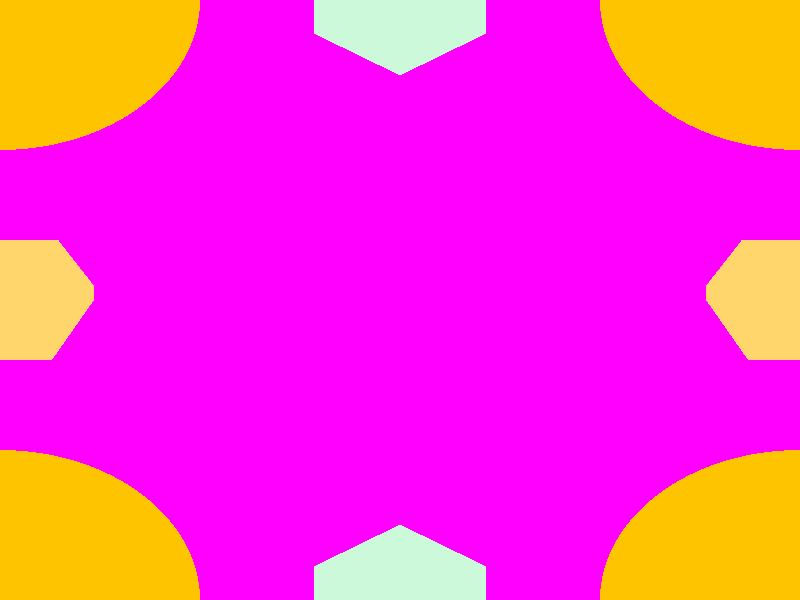 // PoVRay 3.7 Scene File " ... .pov"
// author:  redGuff
// date:    04/W01/2021                    
// +w128 +h128
// +w256 +h256
//--------------------------------------------------------------------------
#version 3.7;
global_settings{ assumed_gamma 1.0 }
#default{ finish{ ambient 0.1 diffuse 0.9 }} 
//--------------------------------------------------------------------------
#include "colors.inc"
#include "textures.inc"
#include "glass.inc"
#include "metals.inc"
#include "golds.inc"
#include "stones.inc"
#include "woods.inc"
#include "shapes.inc"
#include "shapes2.inc"
#include "functions.inc"
#include "math.inc"
#include "transforms.inc"
//--------------------------------------------------------------------------
// camera ------------------------------------------------------------------  

// orthographic projection using parallel camera rays
// Could be used to render a planar image map, for example 
  
camera {
  orthographic
  location <0,0,-10>    // position & direction of view
  look_at  <0,0,0>
  right 1*x            // horizontal size of view
  up 1*y               // vertical size of view
}

box {                  // this box fits exactly in view with:
// right 1*x            // horizontal size of view
 // up 1*y               // vertical size of view

  <-0.5, -0.5, 0>, <0.5, 0.5, 0>
  texture { pigment { rgb <1, 0, 1> } }
}




// sun ---------------------------------------------------------------------
light_source{< -3000, 3000, -3000> color White}

//--------------------------------------------------------------------------
//---------------------------- objects in scene ----------------------------
//--------------------------------------------------------------------------
// Change that:
#declare motif =        union{
   
      sphere { <0,0,0>, 0.25 

        texture { pigment{ color rgb<1.00, 0.55, 0.00>}
                  finish { phong 1.0 reflection 0.00}
                } // end of texture

          scale<1,1,1>  rotate<0,0,0>  translate<0,0.5,0>  
       }  // end of sphere ----------------------------------- 

     object{ Dodecahedron  
        scale <0.1,0.1,0.1>
        texture { pigment{ color rgb<1,0.67,0.15> }
                  normal { crackle 1.75 scale 0.25 turbulence 0.2 }
                  finish { phong 0.3 reflection{ 0.35 metallic 0.5 } }
                }
        scale <1,1,1>*1  rotate<0,0,0> translate<0,0,0>
       } // end of object

          object{ Icosahedron  
        scale <0.1,0.1,0.1>
        material{   //-----------------------------------------------------------
         texture { pigment{ color rgbf<0.6,0.95,0.7,0.45> }
                   //  normal { bumps 1 scale 0.85 }
                   finish { phong 1 reflection 0.25 specular 0.9 roughness 0.001 phong 1 phong_size 400 }
                 }
         interior{ I_Glass  caustics 0.2 }
        } // end of material ----------------------------------------------------
             scale <1,1,1>*1  rotate< 0,0,0> translate<0.5,0.5,-0.15>
       } // end of object  ------------------------------------------------------
 
   }           
// Don't change that:
object{motif translate<-1/2,0,0>}
object{motif translate<1/2,0,0>}
object{motif translate<-1/2,-1,0>}
object{motif translate<1/2,-1,0>}
 